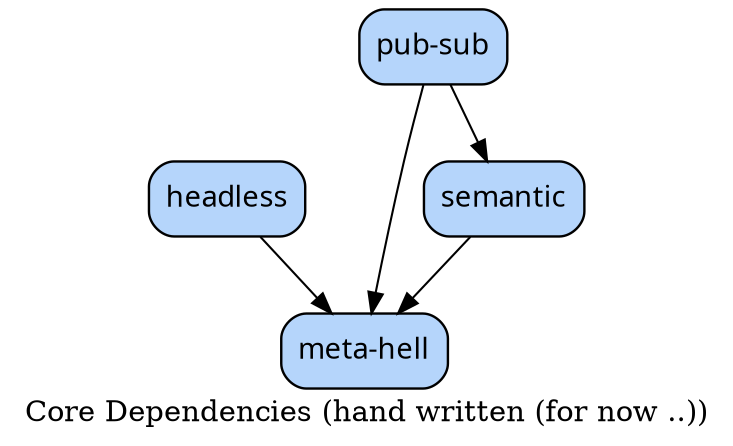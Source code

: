 # created by tan-man on 2013-02-07 02:15:19 UTC

digraph {

/*
  example stmt_list:
    foo -> bar
    biff -> baz

  example node_stmt:
    learn_c [label="learn C somehow"]
*/


#                 blue : fillcolor="#b5d5fb"
#                green : fillcolor="#79f233"

node [label="\N", style="filled", fillcolor="#b5d5fb", fontname="Futura", penwidth="1.1566", shape="Mrecord"]

label="Core Dependencies (hand written (for now ..))"


headless [label=headless]
meta [label="meta-hell"]
pub [label="pub-sub"]
semantic [label=semantic]
headless -> meta
pub -> meta
pub -> semantic
semantic -> meta
}
